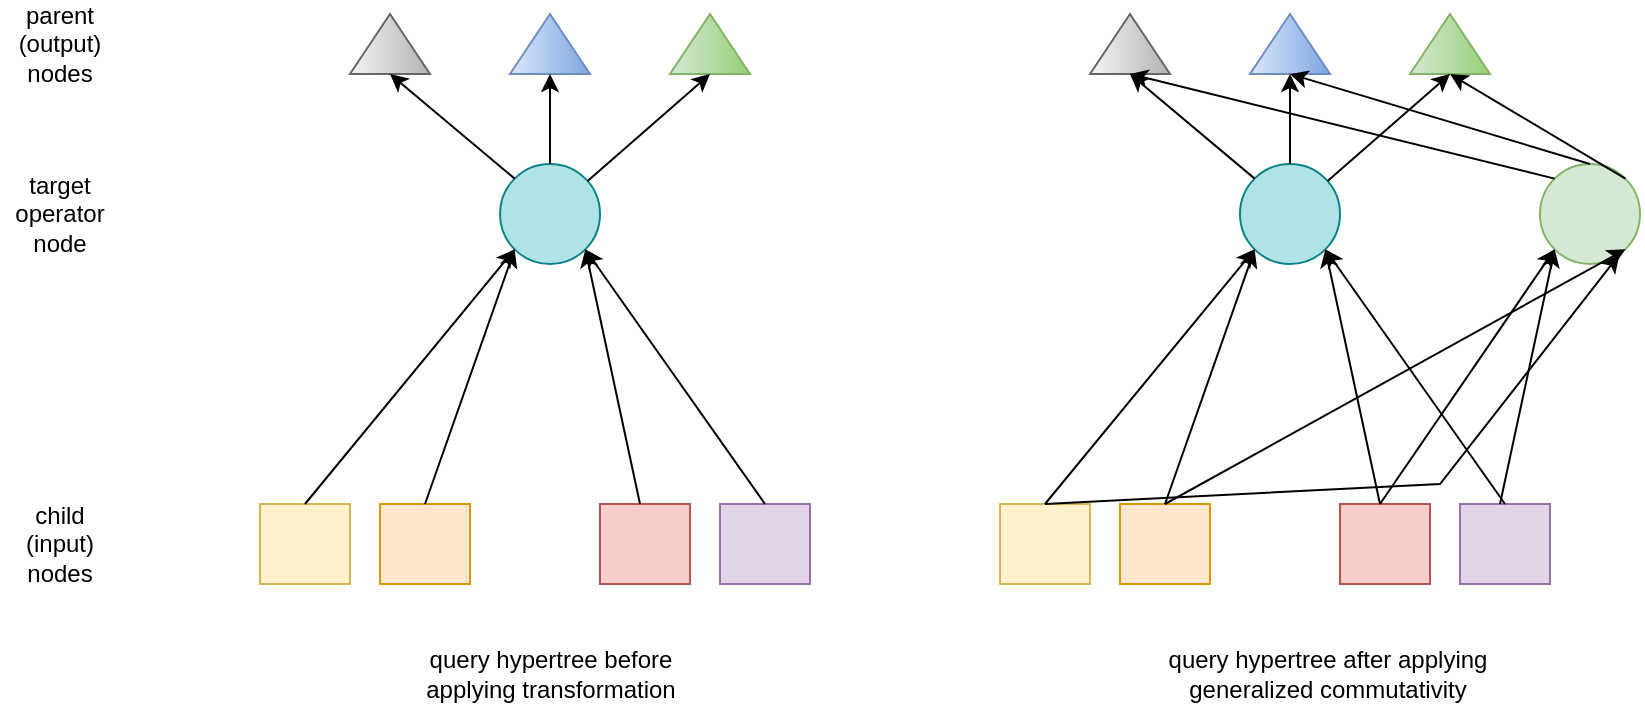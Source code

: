 <mxfile version="26.0.14">
  <diagram name="Page-1" id="pPeo_0EB0FhNUEU4GXeF">
    <mxGraphModel dx="1195" dy="656" grid="1" gridSize="10" guides="1" tooltips="1" connect="1" arrows="1" fold="1" page="1" pageScale="1" pageWidth="1500" pageHeight="800" math="0" shadow="0">
      <root>
        <mxCell id="0" />
        <mxCell id="1" parent="0" />
        <mxCell id="ByM-SSw_w5IGyE3lBcbC-1" value="" style="ellipse;whiteSpace=wrap;html=1;aspect=fixed;fillColor=#b0e3e6;strokeColor=#0e8088;" vertex="1" parent="1">
          <mxGeometry x="500" y="220" width="50" height="50" as="geometry" />
        </mxCell>
        <mxCell id="ByM-SSw_w5IGyE3lBcbC-2" value="" style="rounded=0;whiteSpace=wrap;html=1;fillColor=#fff2cc;strokeColor=#d6b656;" vertex="1" parent="1">
          <mxGeometry x="380" y="390" width="45" height="40" as="geometry" />
        </mxCell>
        <mxCell id="ByM-SSw_w5IGyE3lBcbC-3" value="" style="rounded=0;whiteSpace=wrap;html=1;fillColor=#ffe6cc;strokeColor=#d79b00;" vertex="1" parent="1">
          <mxGeometry x="440" y="390" width="45" height="40" as="geometry" />
        </mxCell>
        <mxCell id="ByM-SSw_w5IGyE3lBcbC-5" value="" style="rounded=0;whiteSpace=wrap;html=1;fillColor=#f8cecc;strokeColor=#b85450;" vertex="1" parent="1">
          <mxGeometry x="550" y="390" width="45" height="40" as="geometry" />
        </mxCell>
        <mxCell id="ByM-SSw_w5IGyE3lBcbC-6" value="" style="rounded=0;whiteSpace=wrap;html=1;fillColor=#e1d5e7;strokeColor=#9673a6;" vertex="1" parent="1">
          <mxGeometry x="610" y="390" width="45" height="40" as="geometry" />
        </mxCell>
        <mxCell id="ByM-SSw_w5IGyE3lBcbC-8" value="" style="endArrow=classic;html=1;rounded=0;entryX=0;entryY=1;entryDx=0;entryDy=0;exitX=0.5;exitY=0;exitDx=0;exitDy=0;" edge="1" parent="1" source="ByM-SSw_w5IGyE3lBcbC-2" target="ByM-SSw_w5IGyE3lBcbC-1">
          <mxGeometry width="50" height="50" relative="1" as="geometry">
            <mxPoint x="320" y="390" as="sourcePoint" />
            <mxPoint x="370" y="340" as="targetPoint" />
          </mxGeometry>
        </mxCell>
        <mxCell id="ByM-SSw_w5IGyE3lBcbC-12" value="" style="endArrow=classic;html=1;rounded=0;entryX=0;entryY=1;entryDx=0;entryDy=0;exitX=0.5;exitY=0;exitDx=0;exitDy=0;" edge="1" parent="1" source="ByM-SSw_w5IGyE3lBcbC-3" target="ByM-SSw_w5IGyE3lBcbC-1">
          <mxGeometry width="50" height="50" relative="1" as="geometry">
            <mxPoint x="400" y="390" as="sourcePoint" />
            <mxPoint x="450" y="340" as="targetPoint" />
          </mxGeometry>
        </mxCell>
        <mxCell id="ByM-SSw_w5IGyE3lBcbC-13" value="" style="endArrow=classic;html=1;rounded=0;entryX=1;entryY=1;entryDx=0;entryDy=0;" edge="1" parent="1" target="ByM-SSw_w5IGyE3lBcbC-1">
          <mxGeometry width="50" height="50" relative="1" as="geometry">
            <mxPoint x="570" y="390" as="sourcePoint" />
            <mxPoint x="620" y="340" as="targetPoint" />
          </mxGeometry>
        </mxCell>
        <mxCell id="ByM-SSw_w5IGyE3lBcbC-14" value="" style="endArrow=classic;html=1;rounded=0;entryX=1;entryY=1;entryDx=0;entryDy=0;exitX=0.5;exitY=0;exitDx=0;exitDy=0;" edge="1" parent="1" source="ByM-SSw_w5IGyE3lBcbC-6" target="ByM-SSw_w5IGyE3lBcbC-1">
          <mxGeometry width="50" height="50" relative="1" as="geometry">
            <mxPoint x="659.5" y="390" as="sourcePoint" />
            <mxPoint x="632.5" y="263" as="targetPoint" />
          </mxGeometry>
        </mxCell>
        <mxCell id="ByM-SSw_w5IGyE3lBcbC-16" value="" style="triangle;whiteSpace=wrap;html=1;rotation=-90;fillColor=#f5f5f5;gradientColor=#b3b3b3;strokeColor=#666666;" vertex="1" parent="1">
          <mxGeometry x="430" y="140" width="30" height="40" as="geometry" />
        </mxCell>
        <mxCell id="ByM-SSw_w5IGyE3lBcbC-19" value="" style="triangle;whiteSpace=wrap;html=1;rotation=-90;fillColor=#dae8fc;gradientColor=#7ea6e0;strokeColor=#6c8ebf;" vertex="1" parent="1">
          <mxGeometry x="510" y="140" width="30" height="40" as="geometry" />
        </mxCell>
        <mxCell id="ByM-SSw_w5IGyE3lBcbC-20" value="" style="triangle;whiteSpace=wrap;html=1;rotation=-90;fillColor=#d5e8d4;gradientColor=#97d077;strokeColor=#82b366;" vertex="1" parent="1">
          <mxGeometry x="590" y="140" width="30" height="40" as="geometry" />
        </mxCell>
        <mxCell id="ByM-SSw_w5IGyE3lBcbC-21" value="" style="endArrow=classic;html=1;rounded=0;entryX=0;entryY=0.5;entryDx=0;entryDy=0;" edge="1" parent="1" source="ByM-SSw_w5IGyE3lBcbC-1" target="ByM-SSw_w5IGyE3lBcbC-20">
          <mxGeometry width="50" height="50" relative="1" as="geometry">
            <mxPoint x="540" y="230" as="sourcePoint" />
            <mxPoint x="590" y="180" as="targetPoint" />
          </mxGeometry>
        </mxCell>
        <mxCell id="ByM-SSw_w5IGyE3lBcbC-22" value="" style="endArrow=classic;html=1;rounded=0;entryX=0;entryY=0.5;entryDx=0;entryDy=0;exitX=0.5;exitY=0;exitDx=0;exitDy=0;" edge="1" parent="1" source="ByM-SSw_w5IGyE3lBcbC-1" target="ByM-SSw_w5IGyE3lBcbC-19">
          <mxGeometry width="50" height="50" relative="1" as="geometry">
            <mxPoint x="520" y="220" as="sourcePoint" />
            <mxPoint x="581" y="166" as="targetPoint" />
          </mxGeometry>
        </mxCell>
        <mxCell id="ByM-SSw_w5IGyE3lBcbC-23" value="" style="endArrow=classic;html=1;rounded=0;entryX=0;entryY=0.5;entryDx=0;entryDy=0;exitX=0;exitY=0;exitDx=0;exitDy=0;" edge="1" parent="1" source="ByM-SSw_w5IGyE3lBcbC-1" target="ByM-SSw_w5IGyE3lBcbC-16">
          <mxGeometry width="50" height="50" relative="1" as="geometry">
            <mxPoint x="500" y="225" as="sourcePoint" />
            <mxPoint x="500" y="180" as="targetPoint" />
          </mxGeometry>
        </mxCell>
        <mxCell id="ByM-SSw_w5IGyE3lBcbC-24" value="" style="ellipse;whiteSpace=wrap;html=1;aspect=fixed;fillColor=#b0e3e6;strokeColor=#0e8088;" vertex="1" parent="1">
          <mxGeometry x="870" y="220" width="50" height="50" as="geometry" />
        </mxCell>
        <mxCell id="ByM-SSw_w5IGyE3lBcbC-25" value="" style="rounded=0;whiteSpace=wrap;html=1;fillColor=#fff2cc;strokeColor=#d6b656;" vertex="1" parent="1">
          <mxGeometry x="750" y="390" width="45" height="40" as="geometry" />
        </mxCell>
        <mxCell id="ByM-SSw_w5IGyE3lBcbC-26" value="" style="rounded=0;whiteSpace=wrap;html=1;fillColor=#ffe6cc;strokeColor=#d79b00;" vertex="1" parent="1">
          <mxGeometry x="810" y="390" width="45" height="40" as="geometry" />
        </mxCell>
        <mxCell id="ByM-SSw_w5IGyE3lBcbC-27" value="" style="rounded=0;whiteSpace=wrap;html=1;fillColor=#f8cecc;strokeColor=#b85450;" vertex="1" parent="1">
          <mxGeometry x="920" y="390" width="45" height="40" as="geometry" />
        </mxCell>
        <mxCell id="ByM-SSw_w5IGyE3lBcbC-28" value="" style="rounded=0;whiteSpace=wrap;html=1;fillColor=#e1d5e7;strokeColor=#9673a6;" vertex="1" parent="1">
          <mxGeometry x="980" y="390" width="45" height="40" as="geometry" />
        </mxCell>
        <mxCell id="ByM-SSw_w5IGyE3lBcbC-29" value="" style="endArrow=classic;html=1;rounded=0;entryX=0;entryY=1;entryDx=0;entryDy=0;exitX=0.5;exitY=0;exitDx=0;exitDy=0;" edge="1" parent="1" source="ByM-SSw_w5IGyE3lBcbC-25" target="ByM-SSw_w5IGyE3lBcbC-24">
          <mxGeometry width="50" height="50" relative="1" as="geometry">
            <mxPoint x="690" y="390" as="sourcePoint" />
            <mxPoint x="740" y="340" as="targetPoint" />
          </mxGeometry>
        </mxCell>
        <mxCell id="ByM-SSw_w5IGyE3lBcbC-30" value="" style="endArrow=classic;html=1;rounded=0;entryX=0;entryY=1;entryDx=0;entryDy=0;exitX=0.5;exitY=0;exitDx=0;exitDy=0;" edge="1" parent="1" source="ByM-SSw_w5IGyE3lBcbC-26" target="ByM-SSw_w5IGyE3lBcbC-24">
          <mxGeometry width="50" height="50" relative="1" as="geometry">
            <mxPoint x="770" y="390" as="sourcePoint" />
            <mxPoint x="820" y="340" as="targetPoint" />
          </mxGeometry>
        </mxCell>
        <mxCell id="ByM-SSw_w5IGyE3lBcbC-31" value="" style="endArrow=classic;html=1;rounded=0;entryX=1;entryY=1;entryDx=0;entryDy=0;" edge="1" parent="1" target="ByM-SSw_w5IGyE3lBcbC-24">
          <mxGeometry width="50" height="50" relative="1" as="geometry">
            <mxPoint x="940" y="390" as="sourcePoint" />
            <mxPoint x="990" y="340" as="targetPoint" />
          </mxGeometry>
        </mxCell>
        <mxCell id="ByM-SSw_w5IGyE3lBcbC-32" value="" style="endArrow=classic;html=1;rounded=0;entryX=1;entryY=1;entryDx=0;entryDy=0;exitX=0.5;exitY=0;exitDx=0;exitDy=0;" edge="1" parent="1" source="ByM-SSw_w5IGyE3lBcbC-28" target="ByM-SSw_w5IGyE3lBcbC-24">
          <mxGeometry width="50" height="50" relative="1" as="geometry">
            <mxPoint x="1029.5" y="390" as="sourcePoint" />
            <mxPoint x="1002.5" y="263" as="targetPoint" />
          </mxGeometry>
        </mxCell>
        <mxCell id="ByM-SSw_w5IGyE3lBcbC-33" value="" style="triangle;whiteSpace=wrap;html=1;rotation=-90;fillColor=#f5f5f5;gradientColor=#b3b3b3;strokeColor=#666666;" vertex="1" parent="1">
          <mxGeometry x="800" y="140" width="30" height="40" as="geometry" />
        </mxCell>
        <mxCell id="ByM-SSw_w5IGyE3lBcbC-34" value="" style="triangle;whiteSpace=wrap;html=1;rotation=-90;fillColor=#dae8fc;gradientColor=#7ea6e0;strokeColor=#6c8ebf;" vertex="1" parent="1">
          <mxGeometry x="880" y="140" width="30" height="40" as="geometry" />
        </mxCell>
        <mxCell id="ByM-SSw_w5IGyE3lBcbC-35" value="" style="triangle;whiteSpace=wrap;html=1;rotation=-90;fillColor=#d5e8d4;gradientColor=#97d077;strokeColor=#82b366;" vertex="1" parent="1">
          <mxGeometry x="960" y="140" width="30" height="40" as="geometry" />
        </mxCell>
        <mxCell id="ByM-SSw_w5IGyE3lBcbC-36" value="" style="endArrow=classic;html=1;rounded=0;entryX=0;entryY=0.5;entryDx=0;entryDy=0;" edge="1" parent="1" source="ByM-SSw_w5IGyE3lBcbC-24" target="ByM-SSw_w5IGyE3lBcbC-35">
          <mxGeometry width="50" height="50" relative="1" as="geometry">
            <mxPoint x="910" y="230" as="sourcePoint" />
            <mxPoint x="960" y="180" as="targetPoint" />
          </mxGeometry>
        </mxCell>
        <mxCell id="ByM-SSw_w5IGyE3lBcbC-37" value="" style="endArrow=classic;html=1;rounded=0;entryX=0;entryY=0.5;entryDx=0;entryDy=0;exitX=0.5;exitY=0;exitDx=0;exitDy=0;" edge="1" parent="1" source="ByM-SSw_w5IGyE3lBcbC-24" target="ByM-SSw_w5IGyE3lBcbC-34">
          <mxGeometry width="50" height="50" relative="1" as="geometry">
            <mxPoint x="890" y="220" as="sourcePoint" />
            <mxPoint x="951" y="166" as="targetPoint" />
          </mxGeometry>
        </mxCell>
        <mxCell id="ByM-SSw_w5IGyE3lBcbC-38" value="" style="endArrow=classic;html=1;rounded=0;entryX=0;entryY=0.5;entryDx=0;entryDy=0;exitX=0;exitY=0;exitDx=0;exitDy=0;" edge="1" parent="1" source="ByM-SSw_w5IGyE3lBcbC-24" target="ByM-SSw_w5IGyE3lBcbC-33">
          <mxGeometry width="50" height="50" relative="1" as="geometry">
            <mxPoint x="870" y="225" as="sourcePoint" />
            <mxPoint x="870" y="180" as="targetPoint" />
          </mxGeometry>
        </mxCell>
        <mxCell id="ByM-SSw_w5IGyE3lBcbC-39" value="" style="ellipse;whiteSpace=wrap;html=1;aspect=fixed;fillColor=#d5e8d4;strokeColor=#82b366;" vertex="1" parent="1">
          <mxGeometry x="1020" y="220" width="50" height="50" as="geometry" />
        </mxCell>
        <mxCell id="ByM-SSw_w5IGyE3lBcbC-40" value="child (input) nodes" style="text;html=1;align=center;verticalAlign=middle;whiteSpace=wrap;rounded=0;" vertex="1" parent="1">
          <mxGeometry x="250" y="395" width="60" height="30" as="geometry" />
        </mxCell>
        <mxCell id="ByM-SSw_w5IGyE3lBcbC-41" value="parent (output)&lt;div&gt;nodes&lt;/div&gt;" style="text;html=1;align=center;verticalAlign=middle;whiteSpace=wrap;rounded=0;" vertex="1" parent="1">
          <mxGeometry x="250" y="145" width="60" height="30" as="geometry" />
        </mxCell>
        <mxCell id="ByM-SSw_w5IGyE3lBcbC-42" value="target operator node" style="text;html=1;align=center;verticalAlign=middle;whiteSpace=wrap;rounded=0;" vertex="1" parent="1">
          <mxGeometry x="250" y="230" width="60" height="30" as="geometry" />
        </mxCell>
        <mxCell id="ByM-SSw_w5IGyE3lBcbC-44" value="" style="endArrow=classic;html=1;rounded=0;entryX=0;entryY=1;entryDx=0;entryDy=0;" edge="1" parent="1" target="ByM-SSw_w5IGyE3lBcbC-39">
          <mxGeometry width="50" height="50" relative="1" as="geometry">
            <mxPoint x="940" y="390" as="sourcePoint" />
            <mxPoint x="990" y="340" as="targetPoint" />
          </mxGeometry>
        </mxCell>
        <mxCell id="ByM-SSw_w5IGyE3lBcbC-45" value="" style="endArrow=classic;html=1;rounded=0;entryX=0;entryY=1;entryDx=0;entryDy=0;" edge="1" parent="1" target="ByM-SSw_w5IGyE3lBcbC-39">
          <mxGeometry width="50" height="50" relative="1" as="geometry">
            <mxPoint x="1000" y="390" as="sourcePoint" />
            <mxPoint x="1050" y="340" as="targetPoint" />
          </mxGeometry>
        </mxCell>
        <mxCell id="ByM-SSw_w5IGyE3lBcbC-46" value="" style="endArrow=classic;html=1;rounded=0;exitX=0.5;exitY=0;exitDx=0;exitDy=0;entryX=1;entryY=1;entryDx=0;entryDy=0;" edge="1" parent="1" source="ByM-SSw_w5IGyE3lBcbC-26" target="ByM-SSw_w5IGyE3lBcbC-39">
          <mxGeometry width="50" height="50" relative="1" as="geometry">
            <mxPoint x="840" y="380" as="sourcePoint" />
            <mxPoint x="890" y="330" as="targetPoint" />
          </mxGeometry>
        </mxCell>
        <mxCell id="ByM-SSw_w5IGyE3lBcbC-47" value="" style="endArrow=classic;html=1;rounded=0;exitX=0.5;exitY=0;exitDx=0;exitDy=0;entryX=0.793;entryY=0.907;entryDx=0;entryDy=0;entryPerimeter=0;" edge="1" parent="1" source="ByM-SSw_w5IGyE3lBcbC-25" target="ByM-SSw_w5IGyE3lBcbC-39">
          <mxGeometry width="50" height="50" relative="1" as="geometry">
            <mxPoint x="790" y="380" as="sourcePoint" />
            <mxPoint x="1090" y="340" as="targetPoint" />
            <Array as="points">
              <mxPoint x="970" y="380" />
            </Array>
          </mxGeometry>
        </mxCell>
        <mxCell id="ByM-SSw_w5IGyE3lBcbC-48" value="" style="endArrow=classic;html=1;rounded=0;exitX=0;exitY=0;exitDx=0;exitDy=0;entryX=0;entryY=0.5;entryDx=0;entryDy=0;" edge="1" parent="1" source="ByM-SSw_w5IGyE3lBcbC-39" target="ByM-SSw_w5IGyE3lBcbC-33">
          <mxGeometry width="50" height="50" relative="1" as="geometry">
            <mxPoint x="1030" y="230" as="sourcePoint" />
            <mxPoint x="1080" y="180" as="targetPoint" />
          </mxGeometry>
        </mxCell>
        <mxCell id="ByM-SSw_w5IGyE3lBcbC-49" value="" style="endArrow=classic;html=1;rounded=0;exitX=0.5;exitY=0;exitDx=0;exitDy=0;entryX=0;entryY=0.5;entryDx=0;entryDy=0;" edge="1" parent="1" source="ByM-SSw_w5IGyE3lBcbC-39" target="ByM-SSw_w5IGyE3lBcbC-34">
          <mxGeometry width="50" height="50" relative="1" as="geometry">
            <mxPoint x="1040" y="230" as="sourcePoint" />
            <mxPoint x="1090" y="180" as="targetPoint" />
          </mxGeometry>
        </mxCell>
        <mxCell id="ByM-SSw_w5IGyE3lBcbC-50" value="" style="endArrow=classic;html=1;rounded=0;exitX=1;exitY=0;exitDx=0;exitDy=0;entryX=0;entryY=0.5;entryDx=0;entryDy=0;" edge="1" parent="1" source="ByM-SSw_w5IGyE3lBcbC-39" target="ByM-SSw_w5IGyE3lBcbC-35">
          <mxGeometry width="50" height="50" relative="1" as="geometry">
            <mxPoint x="1070" y="240" as="sourcePoint" />
            <mxPoint x="1120" y="190" as="targetPoint" />
          </mxGeometry>
        </mxCell>
        <mxCell id="ByM-SSw_w5IGyE3lBcbC-51" value="query hypertree before applying transformation" style="text;html=1;align=center;verticalAlign=middle;whiteSpace=wrap;rounded=0;" vertex="1" parent="1">
          <mxGeometry x="452.5" y="460" width="145" height="30" as="geometry" />
        </mxCell>
        <mxCell id="ByM-SSw_w5IGyE3lBcbC-52" value="query hypertree after applying generalized commutativity" style="text;html=1;align=center;verticalAlign=middle;whiteSpace=wrap;rounded=0;" vertex="1" parent="1">
          <mxGeometry x="830" y="460" width="167.5" height="30" as="geometry" />
        </mxCell>
      </root>
    </mxGraphModel>
  </diagram>
</mxfile>
